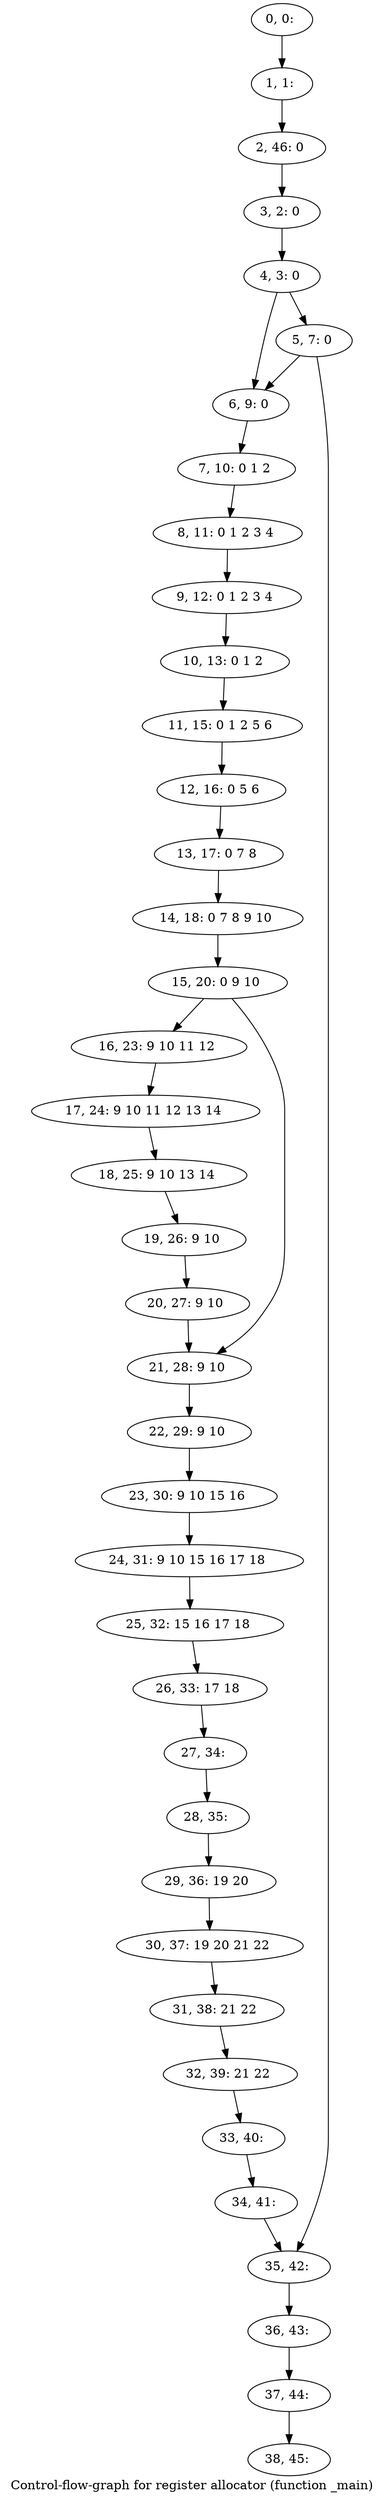 digraph G {
graph [label="Control-flow-graph for register allocator (function _main)"]
0[label="0, 0: "];
1[label="1, 1: "];
2[label="2, 46: 0 "];
3[label="3, 2: 0 "];
4[label="4, 3: 0 "];
5[label="5, 7: 0 "];
6[label="6, 9: 0 "];
7[label="7, 10: 0 1 2 "];
8[label="8, 11: 0 1 2 3 4 "];
9[label="9, 12: 0 1 2 3 4 "];
10[label="10, 13: 0 1 2 "];
11[label="11, 15: 0 1 2 5 6 "];
12[label="12, 16: 0 5 6 "];
13[label="13, 17: 0 7 8 "];
14[label="14, 18: 0 7 8 9 10 "];
15[label="15, 20: 0 9 10 "];
16[label="16, 23: 9 10 11 12 "];
17[label="17, 24: 9 10 11 12 13 14 "];
18[label="18, 25: 9 10 13 14 "];
19[label="19, 26: 9 10 "];
20[label="20, 27: 9 10 "];
21[label="21, 28: 9 10 "];
22[label="22, 29: 9 10 "];
23[label="23, 30: 9 10 15 16 "];
24[label="24, 31: 9 10 15 16 17 18 "];
25[label="25, 32: 15 16 17 18 "];
26[label="26, 33: 17 18 "];
27[label="27, 34: "];
28[label="28, 35: "];
29[label="29, 36: 19 20 "];
30[label="30, 37: 19 20 21 22 "];
31[label="31, 38: 21 22 "];
32[label="32, 39: 21 22 "];
33[label="33, 40: "];
34[label="34, 41: "];
35[label="35, 42: "];
36[label="36, 43: "];
37[label="37, 44: "];
38[label="38, 45: "];
0->1 ;
1->2 ;
2->3 ;
3->4 ;
4->5 ;
4->6 ;
5->6 ;
5->35 ;
6->7 ;
7->8 ;
8->9 ;
9->10 ;
10->11 ;
11->12 ;
12->13 ;
13->14 ;
14->15 ;
15->16 ;
15->21 ;
16->17 ;
17->18 ;
18->19 ;
19->20 ;
20->21 ;
21->22 ;
22->23 ;
23->24 ;
24->25 ;
25->26 ;
26->27 ;
27->28 ;
28->29 ;
29->30 ;
30->31 ;
31->32 ;
32->33 ;
33->34 ;
34->35 ;
35->36 ;
36->37 ;
37->38 ;
}
